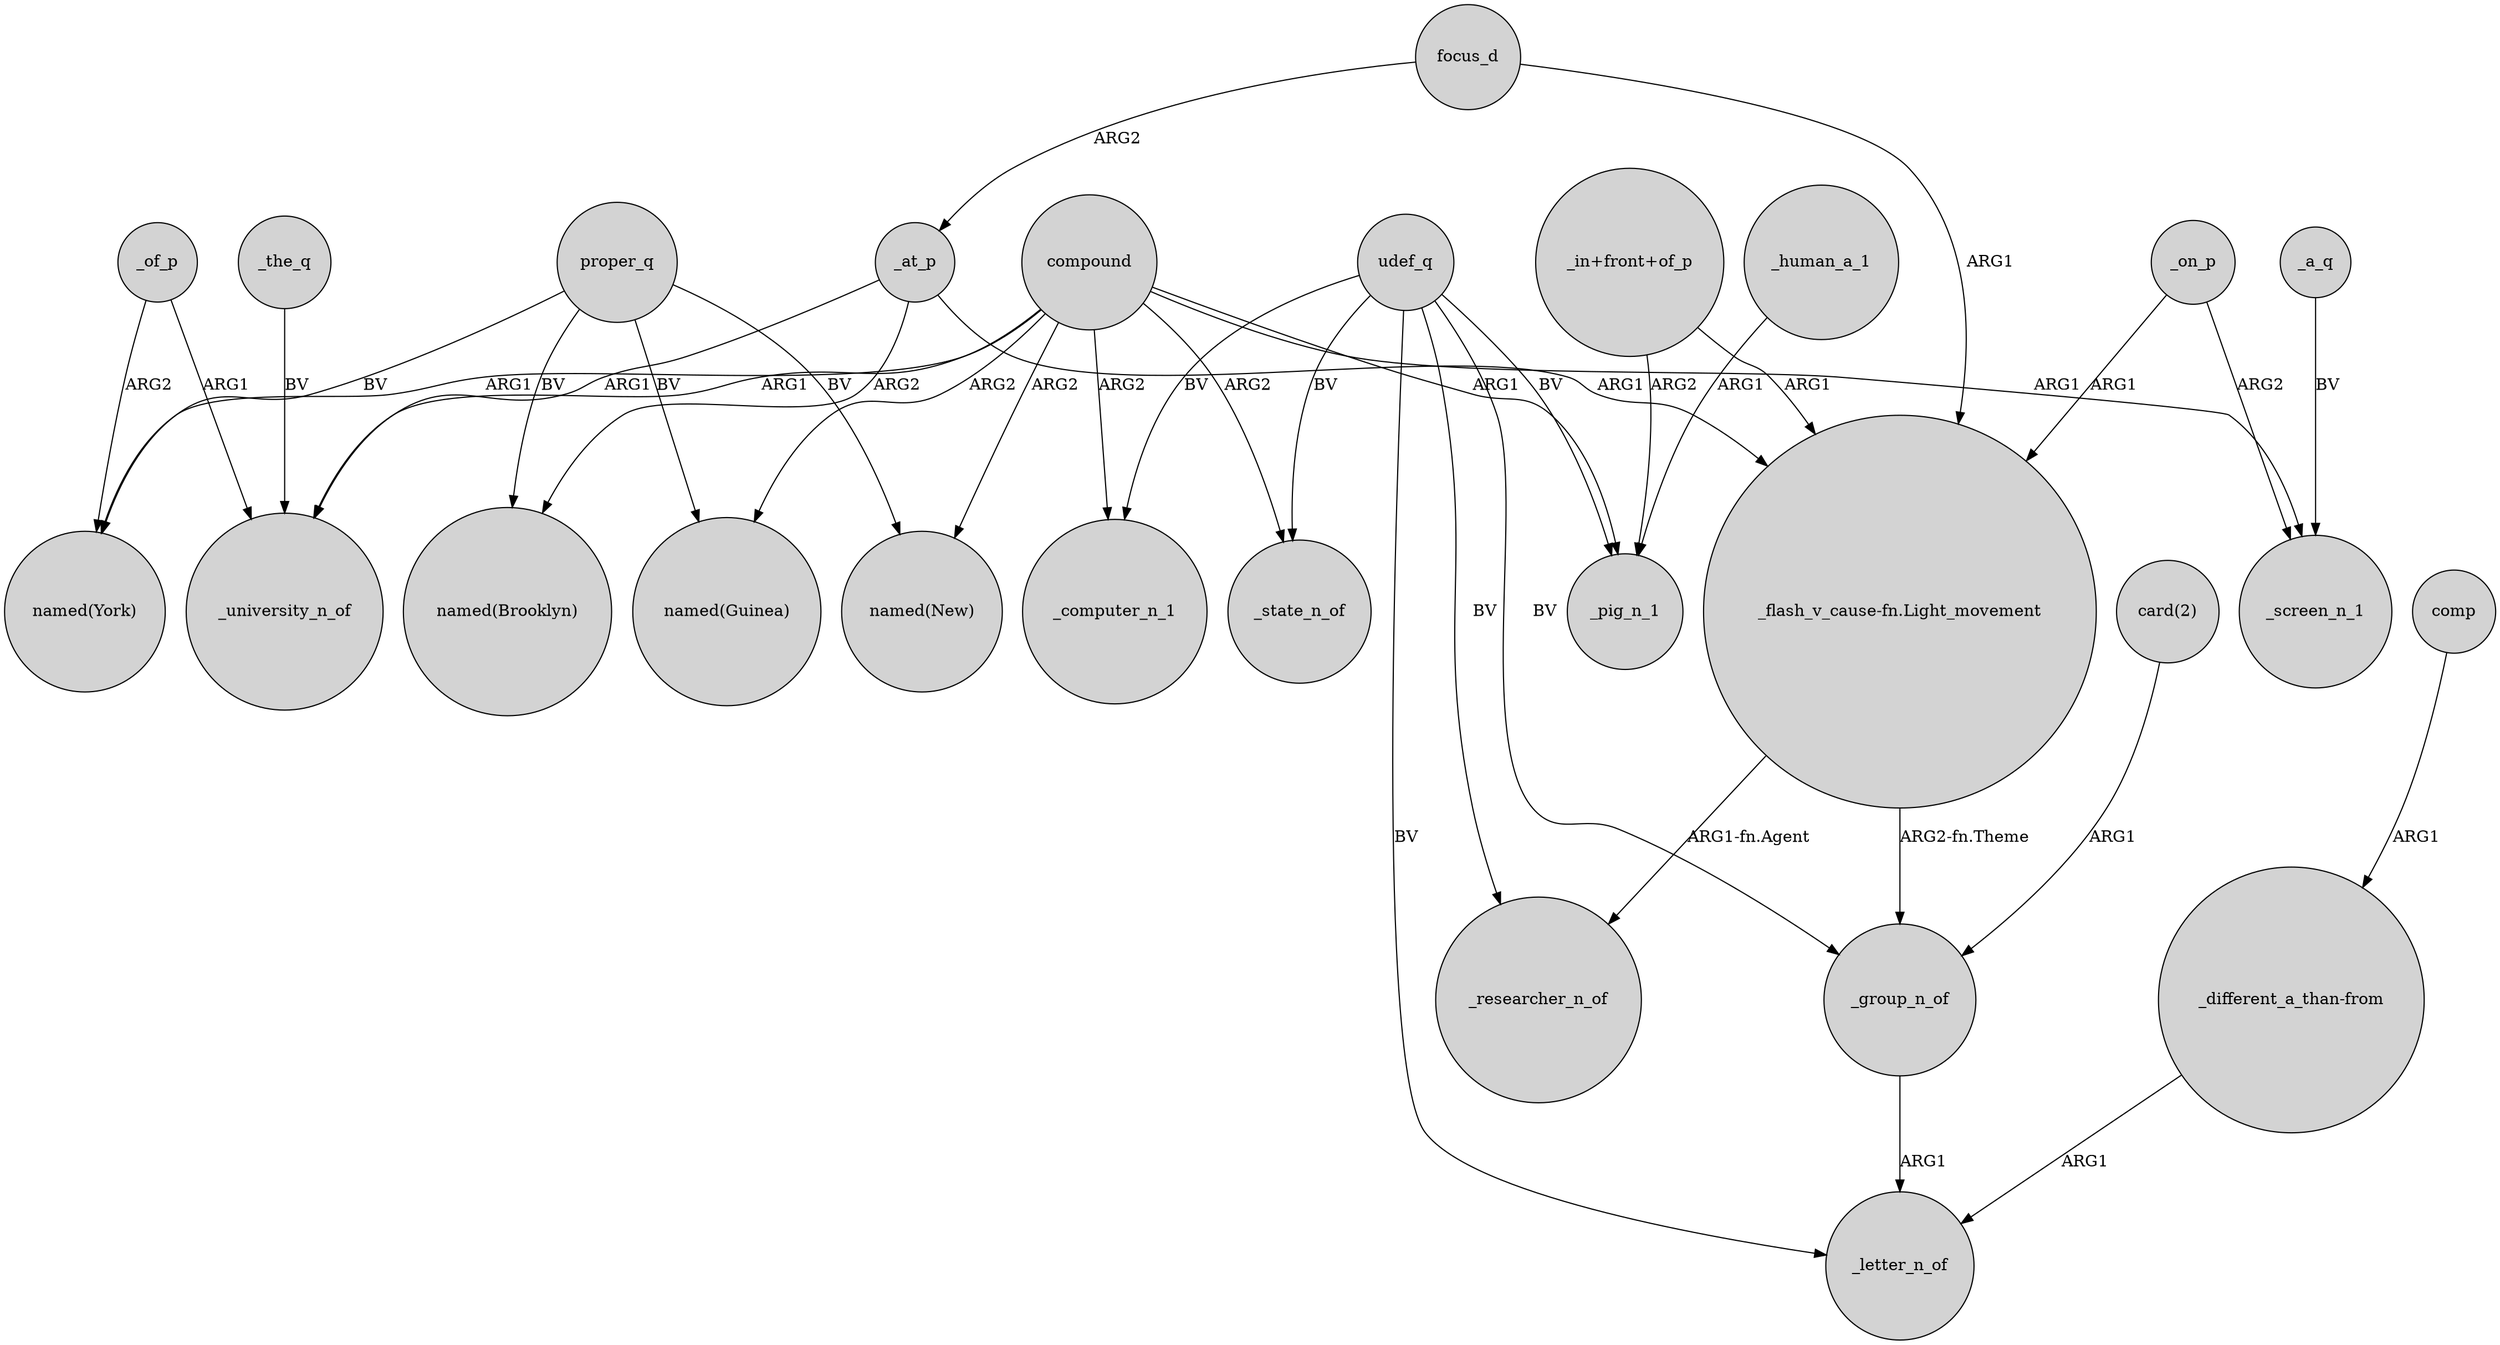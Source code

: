 digraph {
	node [shape=circle style=filled]
	compound -> "named(New)" [label=ARG2]
	_the_q -> _university_n_of [label=BV]
	focus_d -> "_flash_v_cause-fn.Light_movement" [label=ARG1]
	proper_q -> "named(New)" [label=BV]
	udef_q -> _letter_n_of [label=BV]
	udef_q -> _state_n_of [label=BV]
	_human_a_1 -> _pig_n_1 [label=ARG1]
	compound -> "named(Guinea)" [label=ARG2]
	compound -> _state_n_of [label=ARG2]
	"_in+front+of_p" -> "_flash_v_cause-fn.Light_movement" [label=ARG1]
	compound -> _pig_n_1 [label=ARG1]
	focus_d -> _at_p [label=ARG2]
	_group_n_of -> _letter_n_of [label=ARG1]
	_at_p -> _university_n_of [label=ARG1]
	udef_q -> _computer_n_1 [label=BV]
	_of_p -> _university_n_of [label=ARG1]
	udef_q -> _pig_n_1 [label=BV]
	compound -> _computer_n_1 [label=ARG2]
	_at_p -> "named(Brooklyn)" [label=ARG2]
	compound -> "named(York)" [label=ARG1]
	"_flash_v_cause-fn.Light_movement" -> _researcher_n_of [label="ARG1-fn.Agent"]
	_at_p -> "_flash_v_cause-fn.Light_movement" [label=ARG1]
	"_different_a_than-from" -> _letter_n_of [label=ARG1]
	udef_q -> _researcher_n_of [label=BV]
	compound -> _screen_n_1 [label=ARG1]
	comp -> "_different_a_than-from" [label=ARG1]
	_a_q -> _screen_n_1 [label=BV]
	proper_q -> "named(Guinea)" [label=BV]
	_on_p -> "_flash_v_cause-fn.Light_movement" [label=ARG1]
	_of_p -> "named(York)" [label=ARG2]
	compound -> _university_n_of [label=ARG1]
	"_in+front+of_p" -> _pig_n_1 [label=ARG2]
	proper_q -> "named(York)" [label=BV]
	"card(2)" -> _group_n_of [label=ARG1]
	"_flash_v_cause-fn.Light_movement" -> _group_n_of [label="ARG2-fn.Theme"]
	udef_q -> _group_n_of [label=BV]
	_on_p -> _screen_n_1 [label=ARG2]
	proper_q -> "named(Brooklyn)" [label=BV]
}
